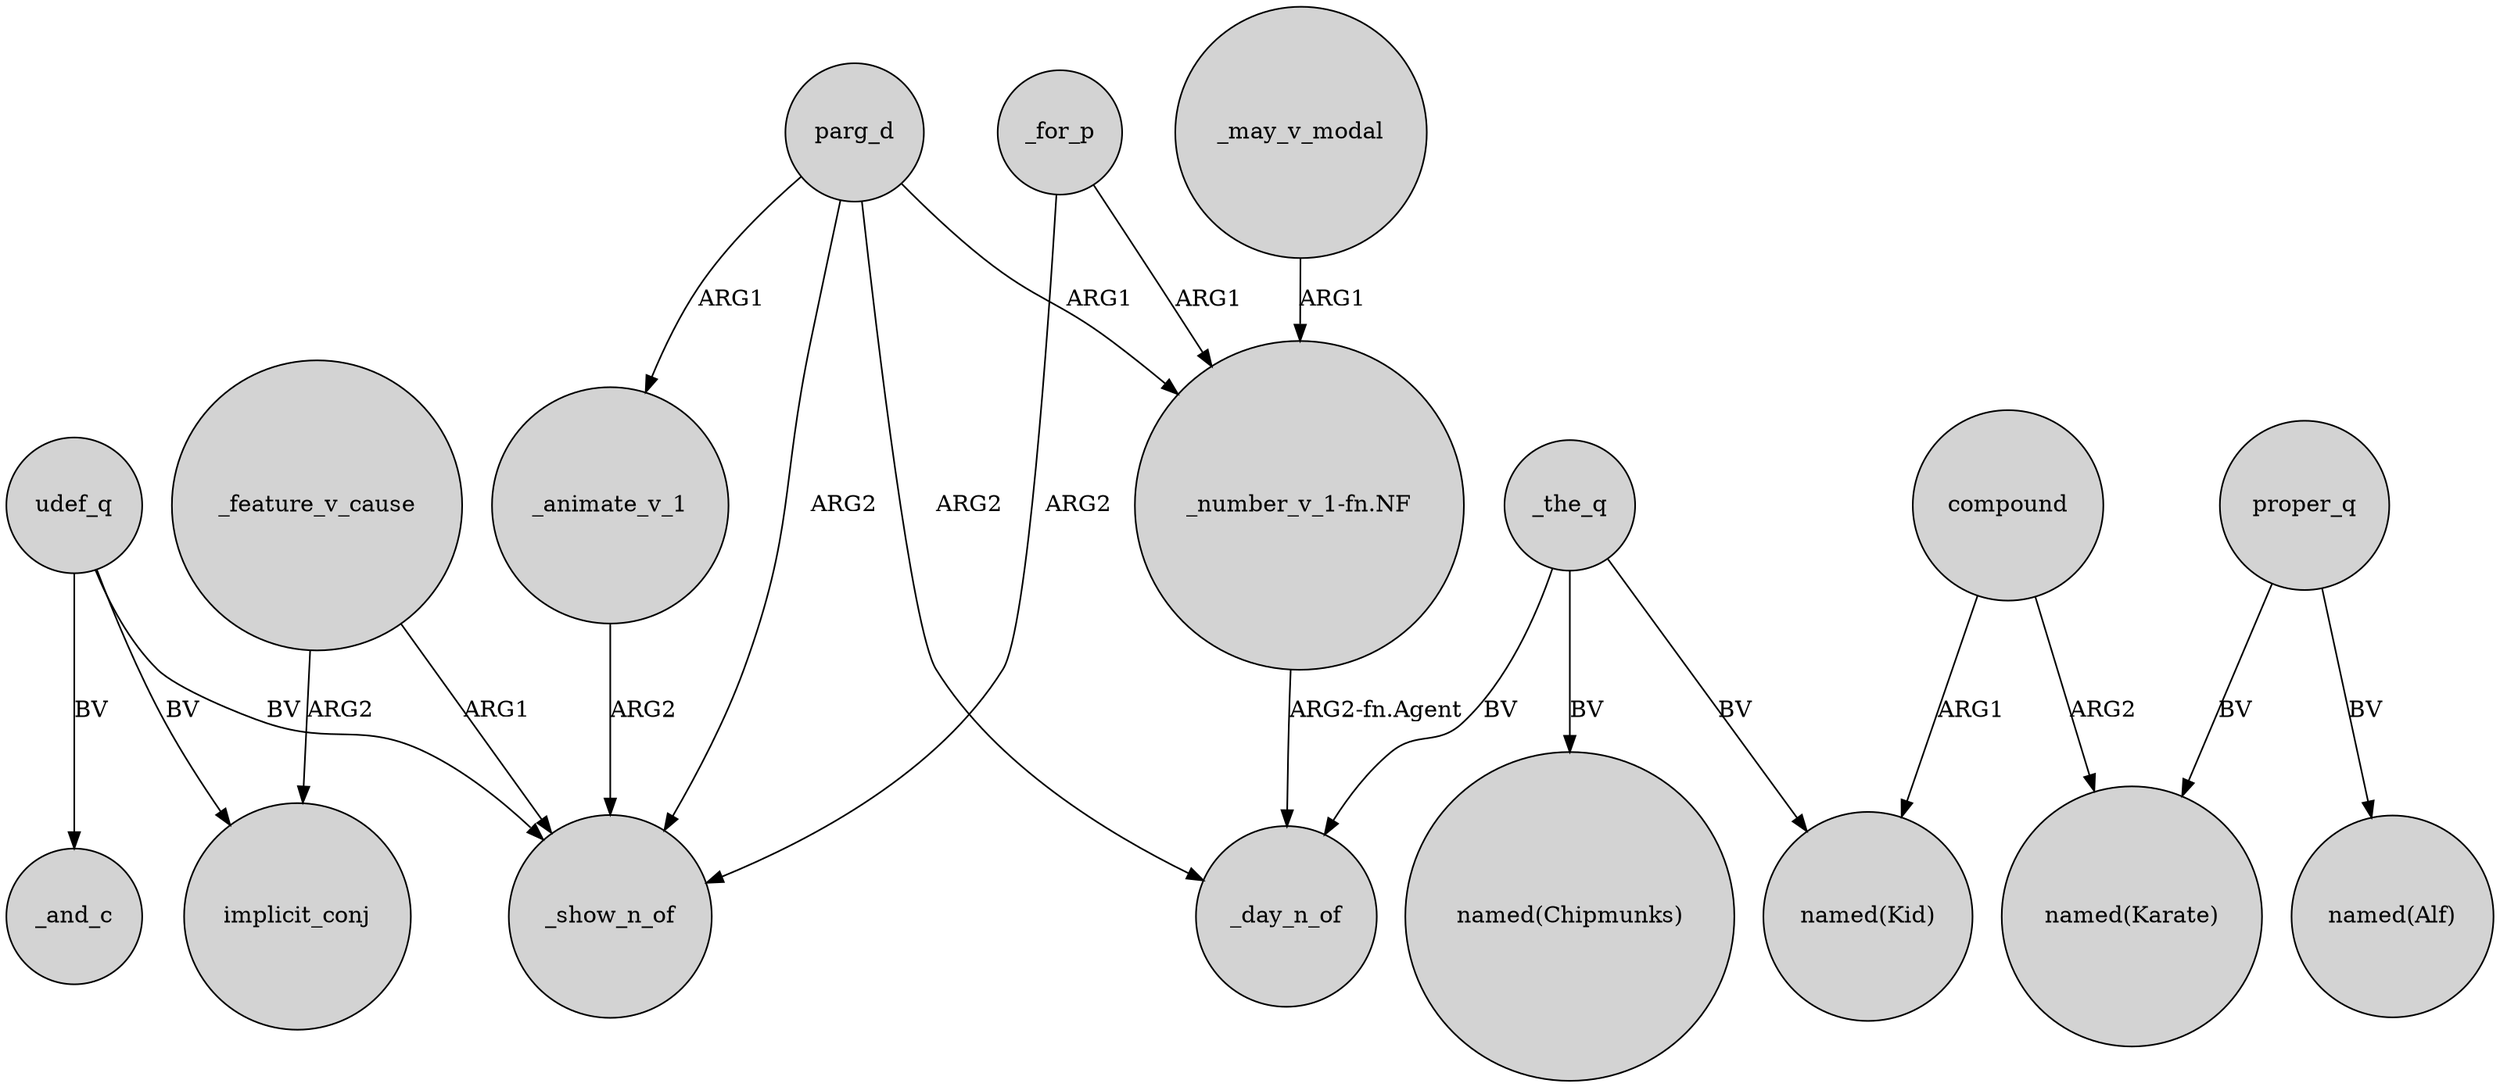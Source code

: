 digraph {
	node [shape=circle style=filled]
	_feature_v_cause -> implicit_conj [label=ARG2]
	proper_q -> "named(Alf)" [label=BV]
	parg_d -> "_number_v_1-fn.NF" [label=ARG1]
	udef_q -> _show_n_of [label=BV]
	_the_q -> "named(Kid)" [label=BV]
	_feature_v_cause -> _show_n_of [label=ARG1]
	_the_q -> "named(Chipmunks)" [label=BV]
	parg_d -> _day_n_of [label=ARG2]
	proper_q -> "named(Karate)" [label=BV]
	udef_q -> implicit_conj [label=BV]
	_for_p -> _show_n_of [label=ARG2]
	_the_q -> _day_n_of [label=BV]
	_animate_v_1 -> _show_n_of [label=ARG2]
	parg_d -> _show_n_of [label=ARG2]
	parg_d -> _animate_v_1 [label=ARG1]
	compound -> "named(Kid)" [label=ARG1]
	udef_q -> _and_c [label=BV]
	_may_v_modal -> "_number_v_1-fn.NF" [label=ARG1]
	compound -> "named(Karate)" [label=ARG2]
	"_number_v_1-fn.NF" -> _day_n_of [label="ARG2-fn.Agent"]
	_for_p -> "_number_v_1-fn.NF" [label=ARG1]
}
